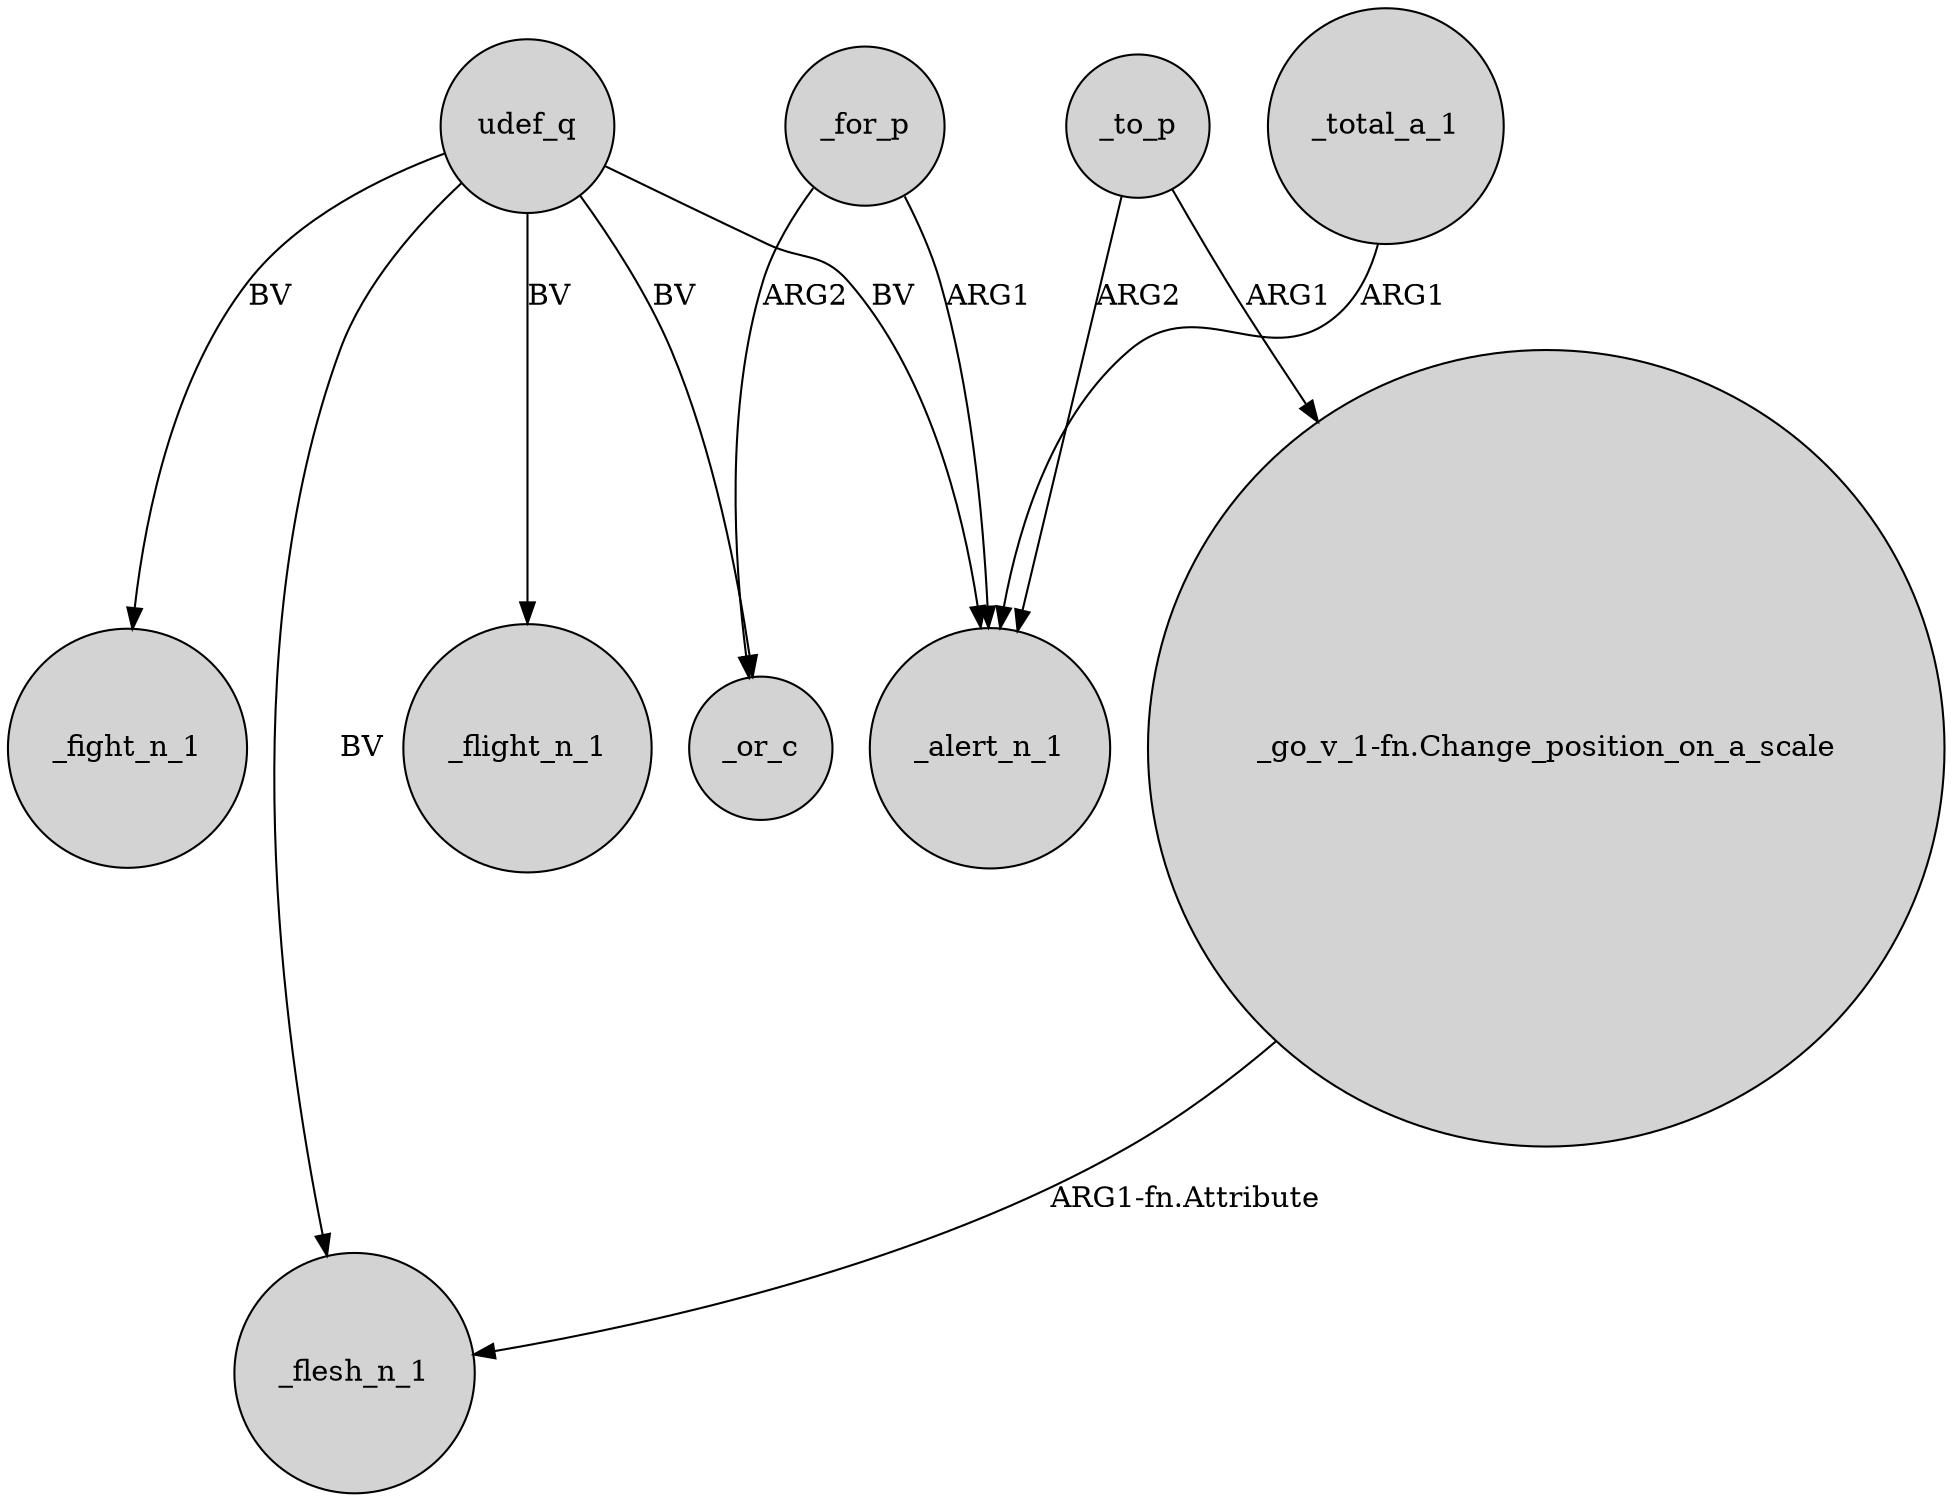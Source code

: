 digraph {
	node [shape=circle style=filled]
	udef_q -> _flesh_n_1 [label=BV]
	_for_p -> _or_c [label=ARG2]
	udef_q -> _flight_n_1 [label=BV]
	_to_p -> "_go_v_1-fn.Change_position_on_a_scale" [label=ARG1]
	_to_p -> _alert_n_1 [label=ARG2]
	_total_a_1 -> _alert_n_1 [label=ARG1]
	udef_q -> _alert_n_1 [label=BV]
	"_go_v_1-fn.Change_position_on_a_scale" -> _flesh_n_1 [label="ARG1-fn.Attribute"]
	udef_q -> _fight_n_1 [label=BV]
	udef_q -> _or_c [label=BV]
	_for_p -> _alert_n_1 [label=ARG1]
}
